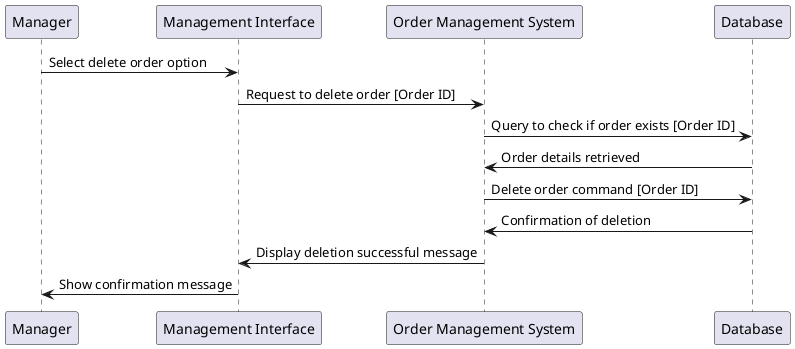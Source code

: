 @startuml
participant Manager as mgr
participant "Management Interface" as mui
participant "Order Management System" as oms
participant "Database" as db

mgr -> mui : Select delete order option
mui -> oms : Request to delete order [Order ID]
oms -> db : Query to check if order exists [Order ID]
db -> oms : Order details retrieved
oms -> db : Delete order command [Order ID]
db -> oms : Confirmation of deletion
oms -> mui : Display deletion successful message
mui -> mgr : Show confirmation message

@enduml